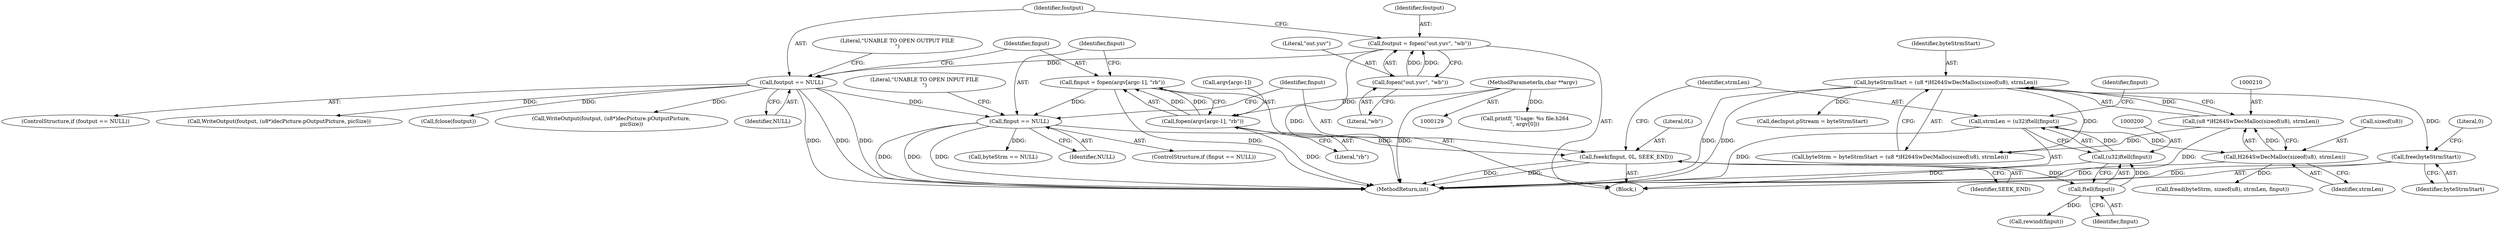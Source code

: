 digraph "0_Android_2b6f22dc64d456471a1dc6df09d515771d1427c8_1@API" {
"1000448" [label="(Call,free(byteStrmStart))"];
"1000207" [label="(Call,byteStrmStart = (u8 *)H264SwDecMalloc(sizeof(u8), strmLen))"];
"1000209" [label="(Call,(u8 *)H264SwDecMalloc(sizeof(u8), strmLen))"];
"1000211" [label="(Call,H264SwDecMalloc(sizeof(u8), strmLen))"];
"1000197" [label="(Call,strmLen = (u32)ftell(finput))"];
"1000199" [label="(Call,(u32)ftell(finput))"];
"1000201" [label="(Call,ftell(finput))"];
"1000193" [label="(Call,fseek(finput, 0L, SEEK_END))"];
"1000184" [label="(Call,finput == NULL)"];
"1000174" [label="(Call,finput = fopen(argv[argc-1], \"rb\"))"];
"1000176" [label="(Call,fopen(argv[argc-1], \"rb\"))"];
"1000131" [label="(MethodParameterIn,char **argv)"];
"1000165" [label="(Call,foutput == NULL)"];
"1000159" [label="(Call,foutput = fopen(\"out.yuv\", \"wb\"))"];
"1000161" [label="(Call,fopen(\"out.yuv\", \"wb\"))"];
"1000446" [label="(Call,fclose(foutput))"];
"1000175" [label="(Identifier,finput)"];
"1000161" [label="(Call,fopen(\"out.yuv\", \"wb\"))"];
"1000386" [label="(Call,WriteOutput(foutput, (u8*)decPicture.pOutputPicture,\n                        picSize))"];
"1000451" [label="(Literal,0)"];
"1000177" [label="(Call,argv[argc-1])"];
"1000193" [label="(Call,fseek(finput, 0L, SEEK_END))"];
"1000186" [label="(Identifier,NULL)"];
"1000203" [label="(Call,rewind(finput))"];
"1000196" [label="(Identifier,SEEK_END)"];
"1000201" [label="(Call,ftell(finput))"];
"1000202" [label="(Identifier,finput)"];
"1000198" [label="(Identifier,strmLen)"];
"1000184" [label="(Call,finput == NULL)"];
"1000449" [label="(Identifier,byteStrmStart)"];
"1000209" [label="(Call,(u8 *)H264SwDecMalloc(sizeof(u8), strmLen))"];
"1000182" [label="(Literal,\"rb\")"];
"1000163" [label="(Literal,\"wb\")"];
"1000225" [label="(Call,fread(byteStrm, sizeof(u8), strmLen, finput))"];
"1000131" [label="(MethodParameterIn,char **argv)"];
"1000162" [label="(Literal,\"out.yuv\")"];
"1000452" [label="(MethodReturn,int)"];
"1000166" [label="(Identifier,foutput)"];
"1000160" [label="(Identifier,foutput)"];
"1000212" [label="(Call,sizeof(u8))"];
"1000176" [label="(Call,fopen(argv[argc-1], \"rb\"))"];
"1000174" [label="(Call,finput = fopen(argv[argc-1], \"rb\"))"];
"1000167" [label="(Identifier,NULL)"];
"1000211" [label="(Call,H264SwDecMalloc(sizeof(u8), strmLen))"];
"1000197" [label="(Call,strmLen = (u32)ftell(finput))"];
"1000164" [label="(ControlStructure,if (foutput == NULL))"];
"1000170" [label="(Literal,\"UNABLE TO OPEN OUTPUT FILE\n\")"];
"1000214" [label="(Identifier,strmLen)"];
"1000189" [label="(Literal,\"UNABLE TO OPEN INPUT FILE\n\")"];
"1000151" [label="(Call,printf( \"Usage: %s file.h264\n\", argv[0]))"];
"1000195" [label="(Literal,0L)"];
"1000205" [label="(Call,byteStrm = byteStrmStart = (u8 *)H264SwDecMalloc(sizeof(u8), strmLen))"];
"1000448" [label="(Call,free(byteStrmStart))"];
"1000249" [label="(Call,decInput.pStream = byteStrmStart)"];
"1000199" [label="(Call,(u32)ftell(finput))"];
"1000132" [label="(Block,)"];
"1000436" [label="(Call,WriteOutput(foutput, (u8*)decPicture.pOutputPicture, picSize))"];
"1000208" [label="(Identifier,byteStrmStart)"];
"1000165" [label="(Call,foutput == NULL)"];
"1000159" [label="(Call,foutput = fopen(\"out.yuv\", \"wb\"))"];
"1000185" [label="(Identifier,finput)"];
"1000183" [label="(ControlStructure,if (finput == NULL))"];
"1000204" [label="(Identifier,finput)"];
"1000216" [label="(Call,byteStrm == NULL)"];
"1000194" [label="(Identifier,finput)"];
"1000207" [label="(Call,byteStrmStart = (u8 *)H264SwDecMalloc(sizeof(u8), strmLen))"];
"1000448" -> "1000132"  [label="AST: "];
"1000448" -> "1000449"  [label="CFG: "];
"1000449" -> "1000448"  [label="AST: "];
"1000451" -> "1000448"  [label="CFG: "];
"1000448" -> "1000452"  [label="DDG: "];
"1000207" -> "1000448"  [label="DDG: "];
"1000207" -> "1000205"  [label="AST: "];
"1000207" -> "1000209"  [label="CFG: "];
"1000208" -> "1000207"  [label="AST: "];
"1000209" -> "1000207"  [label="AST: "];
"1000205" -> "1000207"  [label="CFG: "];
"1000207" -> "1000452"  [label="DDG: "];
"1000207" -> "1000452"  [label="DDG: "];
"1000207" -> "1000205"  [label="DDG: "];
"1000209" -> "1000207"  [label="DDG: "];
"1000207" -> "1000249"  [label="DDG: "];
"1000209" -> "1000211"  [label="CFG: "];
"1000210" -> "1000209"  [label="AST: "];
"1000211" -> "1000209"  [label="AST: "];
"1000209" -> "1000452"  [label="DDG: "];
"1000209" -> "1000205"  [label="DDG: "];
"1000211" -> "1000209"  [label="DDG: "];
"1000211" -> "1000214"  [label="CFG: "];
"1000212" -> "1000211"  [label="AST: "];
"1000214" -> "1000211"  [label="AST: "];
"1000211" -> "1000452"  [label="DDG: "];
"1000197" -> "1000211"  [label="DDG: "];
"1000211" -> "1000225"  [label="DDG: "];
"1000197" -> "1000132"  [label="AST: "];
"1000197" -> "1000199"  [label="CFG: "];
"1000198" -> "1000197"  [label="AST: "];
"1000199" -> "1000197"  [label="AST: "];
"1000204" -> "1000197"  [label="CFG: "];
"1000197" -> "1000452"  [label="DDG: "];
"1000199" -> "1000197"  [label="DDG: "];
"1000199" -> "1000201"  [label="CFG: "];
"1000200" -> "1000199"  [label="AST: "];
"1000201" -> "1000199"  [label="AST: "];
"1000199" -> "1000452"  [label="DDG: "];
"1000201" -> "1000199"  [label="DDG: "];
"1000201" -> "1000202"  [label="CFG: "];
"1000202" -> "1000201"  [label="AST: "];
"1000193" -> "1000201"  [label="DDG: "];
"1000201" -> "1000203"  [label="DDG: "];
"1000193" -> "1000132"  [label="AST: "];
"1000193" -> "1000196"  [label="CFG: "];
"1000194" -> "1000193"  [label="AST: "];
"1000195" -> "1000193"  [label="AST: "];
"1000196" -> "1000193"  [label="AST: "];
"1000198" -> "1000193"  [label="CFG: "];
"1000193" -> "1000452"  [label="DDG: "];
"1000193" -> "1000452"  [label="DDG: "];
"1000184" -> "1000193"  [label="DDG: "];
"1000184" -> "1000183"  [label="AST: "];
"1000184" -> "1000186"  [label="CFG: "];
"1000185" -> "1000184"  [label="AST: "];
"1000186" -> "1000184"  [label="AST: "];
"1000189" -> "1000184"  [label="CFG: "];
"1000194" -> "1000184"  [label="CFG: "];
"1000184" -> "1000452"  [label="DDG: "];
"1000184" -> "1000452"  [label="DDG: "];
"1000184" -> "1000452"  [label="DDG: "];
"1000174" -> "1000184"  [label="DDG: "];
"1000165" -> "1000184"  [label="DDG: "];
"1000184" -> "1000216"  [label="DDG: "];
"1000174" -> "1000132"  [label="AST: "];
"1000174" -> "1000176"  [label="CFG: "];
"1000175" -> "1000174"  [label="AST: "];
"1000176" -> "1000174"  [label="AST: "];
"1000185" -> "1000174"  [label="CFG: "];
"1000174" -> "1000452"  [label="DDG: "];
"1000176" -> "1000174"  [label="DDG: "];
"1000176" -> "1000174"  [label="DDG: "];
"1000176" -> "1000182"  [label="CFG: "];
"1000177" -> "1000176"  [label="AST: "];
"1000182" -> "1000176"  [label="AST: "];
"1000176" -> "1000452"  [label="DDG: "];
"1000131" -> "1000176"  [label="DDG: "];
"1000131" -> "1000129"  [label="AST: "];
"1000131" -> "1000452"  [label="DDG: "];
"1000131" -> "1000151"  [label="DDG: "];
"1000165" -> "1000164"  [label="AST: "];
"1000165" -> "1000167"  [label="CFG: "];
"1000166" -> "1000165"  [label="AST: "];
"1000167" -> "1000165"  [label="AST: "];
"1000170" -> "1000165"  [label="CFG: "];
"1000175" -> "1000165"  [label="CFG: "];
"1000165" -> "1000452"  [label="DDG: "];
"1000165" -> "1000452"  [label="DDG: "];
"1000165" -> "1000452"  [label="DDG: "];
"1000159" -> "1000165"  [label="DDG: "];
"1000165" -> "1000386"  [label="DDG: "];
"1000165" -> "1000436"  [label="DDG: "];
"1000165" -> "1000446"  [label="DDG: "];
"1000159" -> "1000132"  [label="AST: "];
"1000159" -> "1000161"  [label="CFG: "];
"1000160" -> "1000159"  [label="AST: "];
"1000161" -> "1000159"  [label="AST: "];
"1000166" -> "1000159"  [label="CFG: "];
"1000159" -> "1000452"  [label="DDG: "];
"1000161" -> "1000159"  [label="DDG: "];
"1000161" -> "1000159"  [label="DDG: "];
"1000161" -> "1000163"  [label="CFG: "];
"1000162" -> "1000161"  [label="AST: "];
"1000163" -> "1000161"  [label="AST: "];
}
